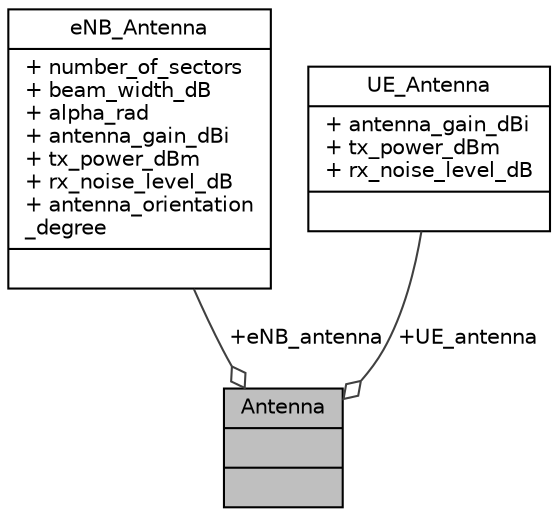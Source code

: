 digraph "Antenna"
{
 // LATEX_PDF_SIZE
  edge [fontname="Helvetica",fontsize="10",labelfontname="Helvetica",labelfontsize="10"];
  node [fontname="Helvetica",fontsize="10",shape=record];
  Node1 [label="{Antenna\n||}",height=0.2,width=0.4,color="black", fillcolor="grey75", style="filled", fontcolor="black",tooltip=" "];
  Node2 -> Node1 [color="grey25",fontsize="10",style="solid",label=" +eNB_antenna" ,arrowhead="odiamond",fontname="Helvetica"];
  Node2 [label="{eNB_Antenna\n|+ number_of_sectors\l+ beam_width_dB\l+ alpha_rad\l+ antenna_gain_dBi\l+ tx_power_dBm\l+ rx_noise_level_dB\l+ antenna_orientation\l_degree\l|}",height=0.2,width=0.4,color="black", fillcolor="white", style="filled",URL="$structeNB__Antenna.html",tooltip=" "];
  Node3 -> Node1 [color="grey25",fontsize="10",style="solid",label=" +UE_antenna" ,arrowhead="odiamond",fontname="Helvetica"];
  Node3 [label="{UE_Antenna\n|+ antenna_gain_dBi\l+ tx_power_dBm\l+ rx_noise_level_dB\l|}",height=0.2,width=0.4,color="black", fillcolor="white", style="filled",URL="$structUE__Antenna.html",tooltip=" "];
}

